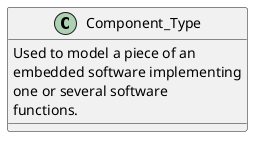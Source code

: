 @startuml

class Component_Type
{
  Used to model a piece of an
  embedded software implementing
  one or several software
  functions.
}

@enduml